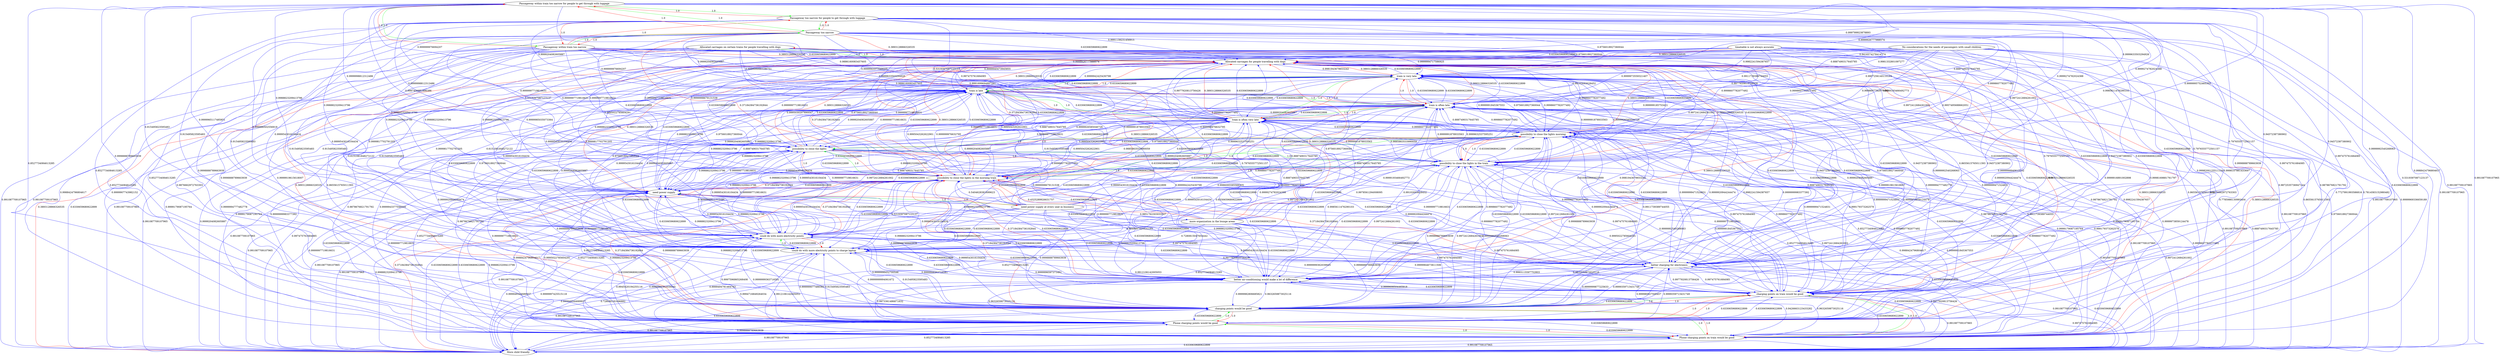 digraph rawGraph {
"Allocated carriages on certain trains for people travelling with dogs";"Allocated carriages for people travelling with dogs";"More child friendly";"No considerations for the needs of passengers with small children";"Passageway within train too narrow for people to get through with luggage";"Passageway too narrow for people to get through with luggage";"Passageway too narrow";"Passageway within train too narrow";"Phone charging points on train would be good";"Phone charging points would be good";"charging points would be good";"charging points on train would be good";"better air-conditioning would make a lot of difference";"better charging for electronics";"could do with more electricity points to charge laptop";"could do with more electricity points";"more organization in the lounge areas";"need power supply at every seat in business";"need power supply";"possibility to close the lights in the morning train";"possibility to close the lights in the train";"possibility to close the lights";"possibility to close the lights morning";"timetable is not always accurate";"train is often very late";"train is often late";"train is late";"train is very late";"Allocated carriages on certain trains for people travelling with dogs" -> "Allocated carriages for people travelling with dogs" [label=1.0] [color=green]
"Allocated carriages on certain trains for people travelling with dogs" -> "Allocated carriages for people travelling with dogs" [label=1.0] [color=green]
"Allocated carriages for people travelling with dogs" -> "Allocated carriages on certain trains for people travelling with dogs" [label=1.0] [color=red]
"Allocated carriages on certain trains for people travelling with dogs" -> "More child friendly" [label=0.991087709107965] [color=blue]
"Allocated carriages for people travelling with dogs" -> "More child friendly" [label=0.991087709107965] [color=blue]
"More child friendly" -> "Allocated carriages for people travelling with dogs" [label=0.3893128866326535] [color=red]
"No considerations for the needs of passengers with small children" -> "Allocated carriages for people travelling with dogs" [label=0.9416574278414774] [color=blue]
"No considerations for the needs of passengers with small children" -> "More child friendly" [label=0.9999969336659189] [color=blue]
"Passageway within train too narrow for people to get through with luggage" -> "Passageway too narrow for people to get through with luggage" [label=1.0] [color=green]
"Passageway too narrow for people to get through with luggage" -> "Passageway too narrow" [label=1.0] [color=green]
"Passageway within train too narrow for people to get through with luggage" -> "Passageway within train too narrow" [label=1.0] [color=green]
"Passageway within train too narrow" -> "Passageway too narrow" [label=1.0] [color=green]
"Passageway within train too narrow for people to get through with luggage" -> "Passageway too narrow" [label=1.0] [color=green]
"Passageway too narrow for people to get through with luggage" -> "Passageway within train too narrow for people to get through with luggage" [label=1.0] [color=red]
"Passageway too narrow for people to get through with luggage" -> "Passageway within train too narrow" [label=1.0] [color=red]
"Passageway too narrow" -> "Passageway within train too narrow for people to get through with luggage" [label=1.0] [color=red]
"Passageway too narrow" -> "Passageway too narrow for people to get through with luggage" [label=1.0] [color=red]
"Passageway too narrow" -> "Passageway within train too narrow" [label=1.0] [color=red]
"Passageway within train too narrow" -> "Passageway within train too narrow for people to get through with luggage" [label=1.0] [color=red]
"Passageway within train too narrow" -> "Passageway too narrow for people to get through with luggage" [label=1.0] [color=red]
"Passageway within train too narrow for people to get through with luggage" -> "Allocated carriages for people travelling with dogs" [label=0.999799923878893] [color=blue]
"Passageway within train too narrow for people to get through with luggage" -> "More child friendly" [label=0.991087709107965] [color=blue]
"Passageway too narrow for people to get through with luggage" -> "Allocated carriages for people travelling with dogs" [label=0.9991139231456915] [color=blue]
"Passageway too narrow for people to get through with luggage" -> "More child friendly" [label=0.991087709107965] [color=blue]
"Passageway too narrow" -> "Allocated carriages for people travelling with dogs" [label=0.3893128866326535] [color=red]
"Passageway too narrow" -> "More child friendly" [label=0.991087709107965] [color=blue]
"Passageway within train too narrow" -> "Allocated carriages for people travelling with dogs" [label=0.3893128866326535] [color=red]
"Passageway within train too narrow" -> "More child friendly" [label=0.991087709107965] [color=blue]
"Phone charging points on train would be good" -> "Phone charging points would be good" [label=1.0] [color=green]
"Phone charging points would be good" -> "charging points would be good" [label=1.0] [color=green]
"Phone charging points on train would be good" -> "charging points on train would be good" [label=1.0] [color=green]
"charging points on train would be good" -> "charging points would be good" [label=1.0] [color=green]
"Phone charging points on train would be good" -> "charging points would be good" [label=1.0] [color=green]
"Phone charging points would be good" -> "Phone charging points on train would be good" [label=1.0] [color=red]
"Phone charging points would be good" -> "charging points on train would be good" [label=1.0] [color=red]
"charging points would be good" -> "Phone charging points on train would be good" [label=1.0] [color=red]
"charging points would be good" -> "Phone charging points would be good" [label=1.0] [color=red]
"charging points would be good" -> "charging points on train would be good" [label=1.0] [color=red]
"charging points on train would be good" -> "Phone charging points on train would be good" [label=1.0] [color=red]
"charging points on train would be good" -> "Phone charging points would be good" [label=1.0] [color=red]
"Allocated carriages on certain trains for people travelling with dogs" -> "Phone charging points on train would be good" [label=0.9999907743982152] [color=blue]
"Allocated carriages on certain trains for people travelling with dogs" -> "Phone charging points would be good" [label=0.9876662972763303] [color=blue]
"Allocated carriages on certain trains for people travelling with dogs" -> "charging points would be good" [label=0.9999919615618007] [color=blue]
"Allocated carriages on certain trains for people travelling with dogs" -> "charging points on train would be good" [label=0.9999999940613102] [color=blue]
"Allocated carriages for people travelling with dogs" -> "Phone charging points on train would be good" [label=0.7785986130993404] [color=blue]
"Allocated carriages for people travelling with dogs" -> "Phone charging points would be good" [label=0.9876662972763303] [color=blue]
"Allocated carriages for people travelling with dogs" -> "charging points would be good" [label=0.9999919615618007] [color=blue]
"Allocated carriages for people travelling with dogs" -> "charging points on train would be good" [label=0.9998169881761797] [color=blue]
"More child friendly" -> "Phone charging points would be good" [label=0.8527734084613285] [color=blue]
"More child friendly" -> "charging points would be good" [label=0.9998888789663939] [color=blue]
"More child friendly" -> "charging points on train would be good" [label=0.997475761684085] [color=blue]
"No considerations for the needs of passengers with small children" -> "Phone charging points on train would be good" [label=0.7727991993586816] [color=blue]
"No considerations for the needs of passengers with small children" -> "Phone charging points would be good" [label=0.9872535736947144] [color=blue]
"No considerations for the needs of passengers with small children" -> "charging points would be good" [label=0.9999916891002898] [color=blue]
"No considerations for the needs of passengers with small children" -> "charging points on train would be good" [label=0.9998107861433697] [color=blue]
"Passageway within train too narrow for people to get through with luggage" -> "Phone charging points on train would be good" [label=0.9988424796804617] [color=blue]
"Passageway within train too narrow for people to get through with luggage" -> "Phone charging points would be good" [label=0.8527734084613285] [color=blue]
"Passageway within train too narrow for people to get through with luggage" -> "charging points would be good" [label=0.9998888789663939] [color=blue]
"Passageway within train too narrow for people to get through with luggage" -> "charging points on train would be good" [label=0.9999992540268063] [color=blue]
"Passageway too narrow for people to get through with luggage" -> "Phone charging points would be good" [label=0.8527734084613285] [color=blue]
"Passageway too narrow for people to get through with luggage" -> "charging points would be good" [label=0.9998888789663939] [color=blue]
"Passageway too narrow for people to get through with luggage" -> "charging points on train would be good" [label=0.997475761684085] [color=blue]
"Passageway too narrow" -> "Phone charging points would be good" [label=0.8527734084613285] [color=blue]
"Passageway too narrow" -> "charging points would be good" [label=0.9998888789663939] [color=blue]
"Passageway too narrow" -> "charging points on train would be good" [label=0.997475761684085] [color=blue]
"Passageway within train too narrow" -> "Phone charging points on train would be good" [label=0.9988424796804617] [color=blue]
"Passageway within train too narrow" -> "Phone charging points would be good" [label=0.8527734084613285] [color=blue]
"Passageway within train too narrow" -> "charging points would be good" [label=0.9998888789663939] [color=blue]
"Passageway within train too narrow" -> "charging points on train would be good" [label=0.9999992540268063] [color=blue]
"Phone charging points on train would be good" -> "Allocated carriages for people travelling with dogs" [label=0.3893128866326535] [color=red]
"Phone charging points on train would be good" -> "More child friendly" [label=0.991087709107965] [color=blue]
"Phone charging points would be good" -> "Allocated carriages for people travelling with dogs" [label=0.3893128866326535] [color=red]
"Phone charging points would be good" -> "More child friendly" [label=0.991087709107965] [color=blue]
"charging points would be good" -> "Allocated carriages for people travelling with dogs" [label=0.3893128866326535] [color=red]
"charging points would be good" -> "More child friendly" [label=0.991087709107965] [color=blue]
"charging points on train would be good" -> "Allocated carriages for people travelling with dogs" [label=0.3893128866326535] [color=red]
"charging points on train would be good" -> "More child friendly" [label=0.991087709107965] [color=blue]
"better air-conditioning would make a lot of difference" -> "Allocated carriages for people travelling with dogs" [label=0.3893128866326535] [color=red]
"better air-conditioning would make a lot of difference" -> "More child friendly" [label=0.991087709107965] [color=blue]
"better air-conditioning would make a lot of difference" -> "Phone charging points on train would be good" [label=0.9426663123433282] [color=blue]
"better air-conditioning would make a lot of difference" -> "Phone charging points would be good" [label=0.9973361486871632] [color=blue]
"better air-conditioning would make a lot of difference" -> "charging points would be good" [label=0.9999982806685821] [color=blue]
"better air-conditioning would make a lot of difference" -> "charging points on train would be good" [label=0.9999608504465918] [color=blue]
"Allocated carriages on certain trains for people travelling with dogs" -> "better charging for electronics" [label=0.7976555772501157] [color=blue]
"Allocated carriages for people travelling with dogs" -> "better charging for electronics" [label=0.94572387380902] [color=blue]
"More child friendly" -> "better charging for electronics" [label=0.6330659680622899] [color=blue]
"No considerations for the needs of passengers with small children" -> "better charging for electronics" [label=0.94572387380902] [color=blue]
"Passageway within train too narrow for people to get through with luggage" -> "better charging for electronics" [label=0.94572387380902] [color=blue]
"Passageway too narrow for people to get through with luggage" -> "better charging for electronics" [label=0.7976555772501157] [color=blue]
"Passageway too narrow" -> "better charging for electronics" [label=0.6330659680622899] [color=blue]
"Passageway within train too narrow" -> "better charging for electronics" [label=0.6330659680622899] [color=blue]
"Phone charging points on train would be good" -> "better charging for electronics" [label=0.9977920813756426] [color=blue]
"Phone charging points would be good" -> "better charging for electronics" [label=0.9999359713431749] [color=blue]
"charging points would be good" -> "better charging for electronics" [label=0.9999359713431749] [color=blue]
"charging points on train would be good" -> "better charging for electronics" [label=0.9977920813756426] [color=blue]
"better air-conditioning would make a lot of difference" -> "better charging for electronics" [label=0.9993115597752803] [color=blue]
"better charging for electronics" -> "Allocated carriages for people travelling with dogs" [label=0.8655615765011393] [color=blue]
"better charging for electronics" -> "More child friendly" [label=0.991087709107965] [color=blue]
"better charging for electronics" -> "Phone charging points would be good" [label=0.999980927505457] [color=blue]
"better charging for electronics" -> "charging points would be good" [label=0.9999999877225633] [color=blue]
"better charging for electronics" -> "charging points on train would be good" [label=0.997475761684085] [color=blue]
"better charging for electronics" -> "better air-conditioning would make a lot of difference" [label=0.9632659873025116] [color=blue]
"could do with more electricity points to charge laptop" -> "could do with more electricity points" [label=1.0] [color=green]
"could do with more electricity points" -> "could do with more electricity points to charge laptop" [label=1.0] [color=red]
"Allocated carriages on certain trains for people travelling with dogs" -> "could do with more electricity points" [label=0.9999817702791205] [color=blue]
"Allocated carriages for people travelling with dogs" -> "could do with more electricity points" [label=0.9999817702791205] [color=blue]
"More child friendly" -> "could do with more electricity points to charge laptop" [label=0.728080191696882] [color=blue]
"More child friendly" -> "could do with more electricity points" [label=0.9999997425515118] [color=blue]
"No considerations for the needs of passengers with small children" -> "could do with more electricity points" [label=0.9999817702791205] [color=blue]
"Passageway within train too narrow for people to get through with luggage" -> "could do with more electricity points" [label=0.9999965117485851] [color=blue]
"Passageway too narrow for people to get through with luggage" -> "could do with more electricity points" [label=0.999996502556919] [color=blue]
"Passageway too narrow" -> "could do with more electricity points" [label=0.9999543016104434] [color=blue]
"Passageway within train too narrow" -> "could do with more electricity points" [label=0.9999543016104434] [color=blue]
"Phone charging points on train would be good" -> "could do with more electricity points to charge laptop" [label=0.9912106142005053] [color=blue]
"Phone charging points on train would be good" -> "could do with more electricity points" [label=0.9999999362039945] [color=blue]
"Phone charging points would be good" -> "could do with more electricity points to charge laptop" [label=0.915495823595483] [color=blue]
"Phone charging points would be good" -> "could do with more electricity points" [label=0.9999999363716581] [color=blue]
"charging points would be good" -> "could do with more electricity points to charge laptop" [label=0.915495823595483] [color=blue]
"charging points would be good" -> "could do with more electricity points" [label=0.9999999363716581] [color=blue]
"charging points on train would be good" -> "could do with more electricity points to charge laptop" [label=0.9912106142005053] [color=blue]
"charging points on train would be good" -> "could do with more electricity points" [label=0.9999999362039945] [color=blue]
"better air-conditioning would make a lot of difference" -> "could do with more electricity points" [label=0.9999543016104434] [color=blue]
"better charging for electronics" -> "could do with more electricity points" [label=0.9999543016104434] [color=blue]
"could do with more electricity points to charge laptop" -> "Allocated carriages for people travelling with dogs" [label=0.6151081848272122] [color=blue]
"could do with more electricity points to charge laptop" -> "More child friendly" [label=0.999949344689937] [color=blue]
"could do with more electricity points to charge laptop" -> "Phone charging points on train would be good" [label=0.9994716849264034] [color=blue]
"could do with more electricity points to charge laptop" -> "Phone charging points would be good" [label=0.999999077488383] [color=blue]
"could do with more electricity points to charge laptop" -> "charging points would be good" [label=0.9999999994061672] [color=blue]
"could do with more electricity points to charge laptop" -> "charging points on train would be good" [label=0.9999996597373461] [color=blue]
"could do with more electricity points to charge laptop" -> "better charging for electronics" [label=0.9977920813756426] [color=blue]
"could do with more electricity points" -> "Allocated carriages for people travelling with dogs" [label=0.6151081848272122] [color=blue]
"could do with more electricity points" -> "More child friendly" [label=0.999949344689937] [color=blue]
"could do with more electricity points" -> "Phone charging points on train would be good" [label=0.9945420194255116] [color=blue]
"could do with more electricity points" -> "Phone charging points would be good" [label=0.9997596865268408] [color=blue]
"could do with more electricity points" -> "charging points would be good" [label=0.9999998452700596] [color=blue]
"could do with more electricity points" -> "charging points on train would be good" [label=0.9999964673611506] [color=blue]
"could do with more electricity points" -> "better charging for electronics" [label=0.6330659680622899] [color=blue]
"more organization in the lounge areas" -> "Allocated carriages for people travelling with dogs" [label=0.3893128866326535] [color=red]
"more organization in the lounge areas" -> "More child friendly" [label=0.9999494781464763] [color=blue]
"more organization in the lounge areas" -> "Phone charging points would be good" [label=0.8527734084613285] [color=blue]
"more organization in the lounge areas" -> "charging points would be good" [label=0.9998888789663939] [color=blue]
"more organization in the lounge areas" -> "charging points on train would be good" [label=0.997475761684085] [color=blue]
"more organization in the lounge areas" -> "better charging for electronics" [label=0.6330659680622899] [color=blue]
"more organization in the lounge areas" -> "could do with more electricity points to charge laptop" [label=0.7280815047654442] [color=blue]
"more organization in the lounge areas" -> "could do with more electricity points" [label=0.9999997425532193] [color=blue]
"need power supply at every seat in business" -> "need power supply" [label=1.0] [color=green]
"need power supply" -> "need power supply at every seat in business" [label=1.0] [color=red]
"Allocated carriages on certain trains for people travelling with dogs" -> "need power supply" [label=0.9988823209413796] [color=blue]
"Allocated carriages for people travelling with dogs" -> "need power supply" [label=0.9988823209413796] [color=blue]
"More child friendly" -> "need power supply" [label=0.9988823209413796] [color=blue]
"No considerations for the needs of passengers with small children" -> "need power supply" [label=0.9999985035073364] [color=blue]
"Passageway within train too narrow for people to get through with luggage" -> "need power supply" [label=0.9988823209413796] [color=blue]
"Passageway too narrow for people to get through with luggage" -> "need power supply" [label=0.9988823209413796] [color=blue]
"Passageway too narrow" -> "need power supply" [label=0.9988823209413796] [color=blue]
"Passageway within train too narrow" -> "need power supply" [label=0.9988823209413796] [color=blue]
"Phone charging points on train would be good" -> "need power supply" [label=0.9988823209413796] [color=blue]
"Phone charging points would be good" -> "need power supply" [label=0.9988823209413796] [color=blue]
"charging points would be good" -> "need power supply" [label=0.9988823209413796] [color=blue]
"charging points on train would be good" -> "need power supply" [label=0.9988823209413796] [color=blue]
"better air-conditioning would make a lot of difference" -> "need power supply" [label=0.9988823209413796] [color=blue]
"better charging for electronics" -> "need power supply" [label=0.9988823209413796] [color=blue]
"could do with more electricity points to charge laptop" -> "need power supply" [label=0.9988823209413796] [color=blue]
"could do with more electricity points" -> "need power supply" [label=0.9988823209413796] [color=blue]
"more organization in the lounge areas" -> "need power supply" [label=0.9988823209413796] [color=blue]
"need power supply at every seat in business" -> "Allocated carriages for people travelling with dogs" [label=0.3893128866326535] [color=red]
"need power supply at every seat in business" -> "More child friendly" [label=0.991087709107965] [color=blue]
"need power supply at every seat in business" -> "Phone charging points would be good" [label=0.8527734084613285] [color=blue]
"need power supply at every seat in business" -> "charging points would be good" [label=0.9998888789663939] [color=blue]
"need power supply at every seat in business" -> "charging points on train would be good" [label=0.997475761684085] [color=blue]
"need power supply at every seat in business" -> "better charging for electronics" [label=0.6330659680622899] [color=blue]
"need power supply at every seat in business" -> "could do with more electricity points" [label=0.9999543016104434] [color=blue]
"need power supply at every seat in business" -> "more organization in the lounge areas" [label=0.9851762303033507] [color=blue]
"need power supply" -> "Allocated carriages for people travelling with dogs" [label=0.3893128866326535] [color=red]
"need power supply" -> "More child friendly" [label=0.991087709107965] [color=blue]
"need power supply" -> "Phone charging points would be good" [label=0.8527734084613285] [color=blue]
"need power supply" -> "charging points would be good" [label=0.9998888789663939] [color=blue]
"need power supply" -> "charging points on train would be good" [label=0.997475761684085] [color=blue]
"need power supply" -> "better charging for electronics" [label=0.6330659680622899] [color=blue]
"need power supply" -> "could do with more electricity points" [label=0.9999543016104434] [color=blue]
"possibility to close the lights in the morning train" -> "possibility to close the lights in the train" [label=1.0] [color=green]
"possibility to close the lights in the train" -> "possibility to close the lights" [label=1.0] [color=green]
"possibility to close the lights in the morning train" -> "possibility to close the lights morning" [label=1.0] [color=green]
"possibility to close the lights morning" -> "possibility to close the lights" [label=1.0] [color=green]
"possibility to close the lights in the morning train" -> "possibility to close the lights" [label=1.0] [color=green]
"possibility to close the lights in the train" -> "possibility to close the lights in the morning train" [label=1.0] [color=red]
"possibility to close the lights in the train" -> "possibility to close the lights morning" [label=1.0] [color=red]
"possibility to close the lights" -> "possibility to close the lights in the morning train" [label=1.0] [color=red]
"possibility to close the lights" -> "possibility to close the lights in the train" [label=1.0] [color=red]
"possibility to close the lights" -> "possibility to close the lights morning" [label=1.0] [color=red]
"possibility to close the lights morning" -> "possibility to close the lights in the morning train" [label=1.0] [color=red]
"possibility to close the lights morning" -> "possibility to close the lights in the train" [label=1.0] [color=red]
"Allocated carriages on certain trains for people travelling with dogs" -> "possibility to close the lights in the morning train" [label=0.9995030207890047] [color=blue]
"Allocated carriages on certain trains for people travelling with dogs" -> "possibility to close the lights in the train" [label=0.999999185753421] [color=blue]
"Allocated carriages on certain trains for people travelling with dogs" -> "possibility to close the lights" [label=0.9999997719816631] [color=blue]
"Allocated carriages on certain trains for people travelling with dogs" -> "possibility to close the lights morning" [label=0.9998607782077492] [color=blue]
"Allocated carriages for people travelling with dogs" -> "possibility to close the lights in the morning train" [label=0.37184384736192844] [color=red]
"Allocated carriages for people travelling with dogs" -> "possibility to close the lights in the train" [label=0.9972412684261002] [color=blue]
"Allocated carriages for people travelling with dogs" -> "possibility to close the lights" [label=0.9999997719816631] [color=blue]
"Allocated carriages for people travelling with dogs" -> "possibility to close the lights morning" [label=0.9998607782077492] [color=blue]
"More child friendly" -> "possibility to close the lights in the morning train" [label=0.37184384736192844] [color=red]
"More child friendly" -> "possibility to close the lights in the train" [label=0.9972412684261002] [color=blue]
"More child friendly" -> "possibility to close the lights" [label=0.9999997719816631] [color=blue]
"More child friendly" -> "possibility to close the lights morning" [label=0.9998607782077492] [color=blue]
"No considerations for the needs of passengers with small children" -> "possibility to close the lights in the train" [label=0.9957495688662051] [color=blue]
"No considerations for the needs of passengers with small children" -> "possibility to close the lights" [label=0.9999998679131538] [color=blue]
"No considerations for the needs of passengers with small children" -> "possibility to close the lights morning" [label=0.9999193466492773] [color=blue]
"Passageway within train too narrow for people to get through with luggage" -> "possibility to close the lights in the morning train" [label=0.9997406881896386] [color=blue]
"Passageway within train too narrow for people to get through with luggage" -> "possibility to close the lights in the train" [label=0.9999995752465355] [color=blue]
"Passageway within train too narrow for people to get through with luggage" -> "possibility to close the lights" [label=0.9999998812312486] [color=blue]
"Passageway within train too narrow for people to get through with luggage" -> "possibility to close the lights morning" [label=0.9999274782024388] [color=blue]
"Passageway too narrow for people to get through with luggage" -> "possibility to close the lights in the morning train" [label=0.5319397087123137] [color=blue]
"Passageway too narrow for people to get through with luggage" -> "possibility to close the lights in the train" [label=0.9985611476290103] [color=blue]
"Passageway too narrow for people to get through with luggage" -> "possibility to close the lights" [label=0.9999998812312486] [color=blue]
"Passageway too narrow for people to get through with luggage" -> "possibility to close the lights morning" [label=0.9999274782024388] [color=blue]
"Passageway too narrow" -> "possibility to close the lights in the morning train" [label=0.37184384736192844] [color=red]
"Passageway too narrow" -> "possibility to close the lights in the train" [label=0.9972412684261002] [color=blue]
"Passageway too narrow" -> "possibility to close the lights" [label=0.9999997719816631] [color=blue]
"Passageway too narrow" -> "possibility to close the lights morning" [label=0.9998607782077492] [color=blue]
"Passageway within train too narrow" -> "possibility to close the lights in the morning train" [label=0.9995022785604291] [color=blue]
"Passageway within train too narrow" -> "possibility to close the lights in the train" [label=0.9999991845367553] [color=blue]
"Passageway within train too narrow" -> "possibility to close the lights" [label=0.9999997719816631] [color=blue]
"Passageway within train too narrow" -> "possibility to close the lights morning" [label=0.9998607782077492] [color=blue]
"Phone charging points on train would be good" -> "possibility to close the lights in the morning train" [label=0.9995022785604291] [color=blue]
"Phone charging points on train would be good" -> "possibility to close the lights in the train" [label=0.9999991845367553] [color=blue]
"Phone charging points on train would be good" -> "possibility to close the lights" [label=0.9999997719816631] [color=blue]
"Phone charging points on train would be good" -> "possibility to close the lights morning" [label=0.9998607782077492] [color=blue]
"Phone charging points would be good" -> "possibility to close the lights in the morning train" [label=0.37184384736192844] [color=red]
"Phone charging points would be good" -> "possibility to close the lights in the train" [label=0.9972412684261002] [color=blue]
"Phone charging points would be good" -> "possibility to close the lights" [label=0.9999997719816631] [color=blue]
"Phone charging points would be good" -> "possibility to close the lights morning" [label=0.9998607782077492] [color=blue]
"charging points would be good" -> "possibility to close the lights in the morning train" [label=0.37184384736192844] [color=red]
"charging points would be good" -> "possibility to close the lights in the train" [label=0.9972412684261002] [color=blue]
"charging points would be good" -> "possibility to close the lights" [label=0.9999997719816631] [color=blue]
"charging points would be good" -> "possibility to close the lights morning" [label=0.9998607782077492] [color=blue]
"charging points on train would be good" -> "possibility to close the lights in the morning train" [label=0.9995022785604291] [color=blue]
"charging points on train would be good" -> "possibility to close the lights in the train" [label=0.9999991845367553] [color=blue]
"charging points on train would be good" -> "possibility to close the lights" [label=0.9999997719816631] [color=blue]
"charging points on train would be good" -> "possibility to close the lights morning" [label=0.9998607782077492] [color=blue]
"better air-conditioning would make a lot of difference" -> "possibility to close the lights in the morning train" [label=0.37184384736192844] [color=red]
"better air-conditioning would make a lot of difference" -> "possibility to close the lights in the train" [label=0.9972412684261002] [color=blue]
"better air-conditioning would make a lot of difference" -> "possibility to close the lights" [label=0.9999997719816631] [color=blue]
"better air-conditioning would make a lot of difference" -> "possibility to close the lights morning" [label=0.9998607782077492] [color=blue]
"better charging for electronics" -> "possibility to close the lights in the morning train" [label=0.37184384736192844] [color=red]
"better charging for electronics" -> "possibility to close the lights in the train" [label=0.9972412684261002] [color=blue]
"better charging for electronics" -> "possibility to close the lights" [label=0.9999997719816631] [color=blue]
"better charging for electronics" -> "possibility to close the lights morning" [label=0.9998607782077492] [color=blue]
"could do with more electricity points to charge laptop" -> "possibility to close the lights in the morning train" [label=0.5319397087123137] [color=blue]
"could do with more electricity points to charge laptop" -> "possibility to close the lights in the train" [label=0.9985611476290103] [color=blue]
"could do with more electricity points to charge laptop" -> "possibility to close the lights" [label=0.9999998812312486] [color=blue]
"could do with more electricity points to charge laptop" -> "possibility to close the lights morning" [label=0.9999274782024388] [color=blue]
"could do with more electricity points" -> "possibility to close the lights in the morning train" [label=0.37184384736192844] [color=red]
"could do with more electricity points" -> "possibility to close the lights in the train" [label=0.9972412684261002] [color=blue]
"could do with more electricity points" -> "possibility to close the lights" [label=0.9999997719816631] [color=blue]
"could do with more electricity points" -> "possibility to close the lights morning" [label=0.9998607782077492] [color=blue]
"more organization in the lounge areas" -> "possibility to close the lights in the morning train" [label=0.4325289926631757] [color=red]
"more organization in the lounge areas" -> "possibility to close the lights in the train" [label=0.9978561294008095] [color=blue]
"more organization in the lounge areas" -> "possibility to close the lights" [label=0.9999998679131538] [color=blue]
"more organization in the lounge areas" -> "possibility to close the lights morning" [label=0.9999193466492773] [color=blue]
"need power supply at every seat in business" -> "possibility to close the lights in the morning train" [label=0.5404628381699623] [color=blue]
"need power supply at every seat in business" -> "possibility to close the lights in the train" [label=0.9986095585566305] [color=blue]
"need power supply at every seat in business" -> "possibility to close the lights" [label=0.9999997719816631] [color=blue]
"need power supply at every seat in business" -> "possibility to close the lights morning" [label=0.9998607782077492] [color=blue]
"need power supply" -> "possibility to close the lights in the morning train" [label=0.37184384736192844] [color=red]
"need power supply" -> "possibility to close the lights in the train" [label=0.9972412684261002] [color=blue]
"need power supply" -> "possibility to close the lights" [label=0.9999997719816631] [color=blue]
"need power supply" -> "possibility to close the lights morning" [label=0.9998607782077492] [color=blue]
"possibility to close the lights in the morning train" -> "Allocated carriages for people travelling with dogs" [label=0.3893128866326535] [color=red]
"possibility to close the lights in the morning train" -> "More child friendly" [label=0.991087709107965] [color=blue]
"possibility to close the lights in the morning train" -> "Phone charging points on train would be good" [label=0.9988424796804617] [color=blue]
"possibility to close the lights in the morning train" -> "Phone charging points would be good" [label=0.8527734084613285] [color=blue]
"possibility to close the lights in the morning train" -> "charging points would be good" [label=0.9998888789663939] [color=blue]
"possibility to close the lights in the morning train" -> "charging points on train would be good" [label=0.9999992540268063] [color=blue]
"possibility to close the lights in the morning train" -> "better charging for electronics" [label=0.6330659680622899] [color=blue]
"possibility to close the lights in the morning train" -> "could do with more electricity points" [label=0.9999543016104434] [color=blue]
"possibility to close the lights in the morning train" -> "need power supply" [label=0.9988823209413796] [color=blue]
"possibility to close the lights in the train" -> "Allocated carriages for people travelling with dogs" [label=0.3893128866326535] [color=red]
"possibility to close the lights in the train" -> "More child friendly" [label=0.991087709107965] [color=blue]
"possibility to close the lights in the train" -> "Phone charging points on train would be good" [label=0.9988424796804617] [color=blue]
"possibility to close the lights in the train" -> "Phone charging points would be good" [label=0.8527734084613285] [color=blue]
"possibility to close the lights in the train" -> "charging points would be good" [label=0.9998888789663939] [color=blue]
"possibility to close the lights in the train" -> "charging points on train would be good" [label=0.9999992540268063] [color=blue]
"possibility to close the lights in the train" -> "better charging for electronics" [label=0.6330659680622899] [color=blue]
"possibility to close the lights in the train" -> "could do with more electricity points" [label=0.9999543016104434] [color=blue]
"possibility to close the lights in the train" -> "need power supply" [label=0.9988823209413796] [color=blue]
"possibility to close the lights" -> "Allocated carriages for people travelling with dogs" [label=0.3893128866326535] [color=red]
"possibility to close the lights" -> "More child friendly" [label=0.991087709107965] [color=blue]
"possibility to close the lights" -> "Phone charging points would be good" [label=0.8527734084613285] [color=blue]
"possibility to close the lights" -> "charging points would be good" [label=0.9998888789663939] [color=blue]
"possibility to close the lights" -> "charging points on train would be good" [label=0.997475761684085] [color=blue]
"possibility to close the lights" -> "better charging for electronics" [label=0.6330659680622899] [color=blue]
"possibility to close the lights" -> "could do with more electricity points" [label=0.9999543016104434] [color=blue]
"possibility to close the lights" -> "need power supply" [label=0.9988823209413796] [color=blue]
"possibility to close the lights morning" -> "Allocated carriages for people travelling with dogs" [label=0.3893128866326535] [color=red]
"possibility to close the lights morning" -> "More child friendly" [label=0.991087709107965] [color=blue]
"possibility to close the lights morning" -> "Phone charging points would be good" [label=0.8527734084613285] [color=blue]
"possibility to close the lights morning" -> "charging points would be good" [label=0.9998888789663939] [color=blue]
"possibility to close the lights morning" -> "charging points on train would be good" [label=0.997475761684085] [color=blue]
"possibility to close the lights morning" -> "better charging for electronics" [label=0.6330659680622899] [color=blue]
"possibility to close the lights morning" -> "could do with more electricity points" [label=0.9999543016104434] [color=blue]
"possibility to close the lights morning" -> "need power supply" [label=0.9988823209413796] [color=blue]
"timetable is not always accurate" -> "Allocated carriages for people travelling with dogs" [label=0.3893128866326535] [color=red]
"timetable is not always accurate" -> "More child friendly" [label=0.991087709107965] [color=blue]
"timetable is not always accurate" -> "Phone charging points on train would be good" [label=0.7814583152980482] [color=blue]
"timetable is not always accurate" -> "Phone charging points would be good" [label=0.9878676821791792] [color=blue]
"timetable is not always accurate" -> "charging points would be good" [label=0.9999920944244474] [color=blue]
"timetable is not always accurate" -> "charging points on train would be good" [label=0.9998200125511134] [color=blue]
"timetable is not always accurate" -> "better charging for electronics" [label=0.6330659680622899] [color=blue]
"timetable is not always accurate" -> "could do with more electricity points" [label=0.9999543016104434] [color=blue]
"timetable is not always accurate" -> "need power supply" [label=0.9988823209413796] [color=blue]
"timetable is not always accurate" -> "possibility to close the lights in the morning train" [label=0.37184384736192844] [color=red]
"timetable is not always accurate" -> "possibility to close the lights in the train" [label=0.9972412684261002] [color=blue]
"timetable is not always accurate" -> "possibility to close the lights" [label=0.9999997719816631] [color=blue]
"timetable is not always accurate" -> "possibility to close the lights morning" [label=0.9998607782077492] [color=blue]
"train is often very late" -> "train is often late" [label=1.0] [color=green]
"train is often late" -> "train is late" [label=1.0] [color=green]
"train is often very late" -> "train is very late" [label=1.0] [color=green]
"train is very late" -> "train is late" [label=1.0] [color=green]
"train is often very late" -> "train is late" [label=1.0] [color=green]
"train is often late" -> "train is often very late" [label=1.0] [color=red]
"train is often late" -> "train is very late" [label=1.0] [color=red]
"train is late" -> "train is often very late" [label=1.0] [color=red]
"train is late" -> "train is often late" [label=1.0] [color=red]
"train is late" -> "train is very late" [label=1.0] [color=red]
"train is very late" -> "train is often very late" [label=1.0] [color=red]
"train is very late" -> "train is often late" [label=1.0] [color=red]
"Allocated carriages on certain trains for people travelling with dogs" -> "train is often very late" [label=0.9991699694897281] [color=blue]
"Allocated carriages on certain trains for people travelling with dogs" -> "train is often late" [label=0.9999973559321407] [color=blue]
"Allocated carriages on certain trains for people travelling with dogs" -> "train is late" [label=0.9999999983186751] [color=blue]
"Allocated carriages on certain trains for people travelling with dogs" -> "train is very late" [label=0.9999994717586925] [color=blue]
"Allocated carriages for people travelling with dogs" -> "train is often late" [label=0.99102693628452] [color=blue]
"Allocated carriages for people travelling with dogs" -> "train is late" [label=0.9999942425430798] [color=blue]
"Allocated carriages for people travelling with dogs" -> "train is very late" [label=0.9981943679653242] [color=blue]
"More child friendly" -> "train is often late" [label=0.8887490317645785] [color=blue]
"More child friendly" -> "train is late" [label=0.9999204082605887] [color=blue]
"More child friendly" -> "train is very late" [label=0.9756018927360044] [color=blue]
"No considerations for the needs of passengers with small children" -> "train is often late" [label=0.9907256140110194] [color=blue]
"No considerations for the needs of passengers with small children" -> "train is late" [label=0.9999940473945855] [color=blue]
"No considerations for the needs of passengers with small children" -> "train is very late" [label=0.9981332801097277] [color=blue]
"Passageway within train too narrow for people to get through with luggage" -> "train is often very late" [label=0.9886160083457605] [color=blue]
"Passageway within train too narrow for people to get through with luggage" -> "train is often late" [label=0.9999633503294926] [color=blue]
"Passageway within train too narrow for people to get through with luggage" -> "train is late" [label=0.999999976694207] [color=blue]
"Passageway within train too narrow for people to get through with luggage" -> "train is very late" [label=0.9999926777988574] [color=blue]
"Passageway too narrow for people to get through with luggage" -> "train is often late" [label=0.8887490317645785] [color=blue]
"Passageway too narrow for people to get through with luggage" -> "train is late" [label=0.9999204082605887] [color=blue]
"Passageway too narrow for people to get through with luggage" -> "train is very late" [label=0.9756018927360044] [color=blue]
"Passageway too narrow" -> "train is often late" [label=0.8887490317645785] [color=blue]
"Passageway too narrow" -> "train is late" [label=0.9999204082605887] [color=blue]
"Passageway too narrow" -> "train is very late" [label=0.9756018927360044] [color=blue]
"Passageway within train too narrow" -> "train is often very late" [label=0.9886160083457605] [color=blue]
"Passageway within train too narrow" -> "train is often late" [label=0.9999633503294926] [color=blue]
"Passageway within train too narrow" -> "train is late" [label=0.999999976694207] [color=blue]
"Passageway within train too narrow" -> "train is very late" [label=0.9999926777988574] [color=blue]
"Phone charging points on train would be good" -> "train is often very late" [label=0.999179373262579] [color=blue]
"Phone charging points on train would be good" -> "train is often late" [label=0.9999973859124478] [color=blue]
"Phone charging points on train would be good" -> "train is late" [label=0.9999999983377392] [color=blue]
"Phone charging points on train would be good" -> "train is very late" [label=0.9999994777482778] [color=blue]
"Phone charging points would be good" -> "train is often late" [label=0.9911739389744055] [color=blue]
"Phone charging points would be good" -> "train is late" [label=0.9999943377049335] [color=blue]
"Phone charging points would be good" -> "train is very late" [label=0.9982241594387657] [color=blue]
"charging points would be good" -> "train is often late" [label=0.9911739389744055] [color=blue]
"charging points would be good" -> "train is late" [label=0.9999943377049335] [color=blue]
"charging points would be good" -> "train is very late" [label=0.9982241594387657] [color=blue]
"charging points on train would be good" -> "train is often very late" [label=0.999179373262579] [color=blue]
"charging points on train would be good" -> "train is often late" [label=0.9999973859124478] [color=blue]
"charging points on train would be good" -> "train is late" [label=0.9999999983377392] [color=blue]
"charging points on train would be good" -> "train is very late" [label=0.9999994777482778] [color=blue]
"better air-conditioning would make a lot of difference" -> "train is often late" [label=0.99102693628452] [color=blue]
"better air-conditioning would make a lot of difference" -> "train is late" [label=0.9999942425430798] [color=blue]
"better air-conditioning would make a lot of difference" -> "train is very late" [label=0.9981943679653242] [color=blue]
"better charging for electronics" -> "train is often late" [label=0.8887490317645785] [color=blue]
"better charging for electronics" -> "train is late" [label=0.9999204082605887] [color=blue]
"better charging for electronics" -> "train is very late" [label=0.9756018927360044] [color=blue]
"could do with more electricity points to charge laptop" -> "train is often late" [label=0.8887490317645785] [color=blue]
"could do with more electricity points to charge laptop" -> "train is late" [label=0.9999204082605887] [color=blue]
"could do with more electricity points to charge laptop" -> "train is very late" [label=0.9756018927360044] [color=blue]
"could do with more electricity points" -> "train is often late" [label=0.8887490317645785] [color=blue]
"could do with more electricity points" -> "train is late" [label=0.9999204082605887] [color=blue]
"could do with more electricity points" -> "train is very late" [label=0.9756018927360044] [color=blue]
"more organization in the lounge areas" -> "train is often late" [label=0.8887490317645785] [color=blue]
"more organization in the lounge areas" -> "train is late" [label=0.9999204082605887] [color=blue]
"more organization in the lounge areas" -> "train is very late" [label=0.9756018927360044] [color=blue]
"need power supply at every seat in business" -> "train is often late" [label=0.8887490317645785] [color=blue]
"need power supply at every seat in business" -> "train is late" [label=0.9999204082605887] [color=blue]
"need power supply at every seat in business" -> "train is very late" [label=0.9756018927360044] [color=blue]
"need power supply" -> "train is often late" [label=0.8887490317645785] [color=blue]
"need power supply" -> "train is late" [label=0.9999204082605887] [color=blue]
"need power supply" -> "train is very late" [label=0.9756018927360044] [color=blue]
"possibility to close the lights in the morning train" -> "train is often very late" [label=0.9885863533990059] [color=blue]
"possibility to close the lights in the morning train" -> "train is often late" [label=0.9999632537595251] [color=blue]
"possibility to close the lights in the morning train" -> "train is late" [label=0.999999976632795] [color=blue]
"possibility to close the lights in the morning train" -> "train is very late" [label=0.9999926585046726] [color=blue]
"possibility to close the lights in the train" -> "train is often very late" [label=0.9885863533990059] [color=blue]
"possibility to close the lights in the train" -> "train is often late" [label=0.9999632537595251] [color=blue]
"possibility to close the lights in the train" -> "train is late" [label=0.999999976632795] [color=blue]
"possibility to close the lights in the train" -> "train is very late" [label=0.9999926585046726] [color=blue]
"possibility to close the lights" -> "train is often late" [label=0.8887490317645785] [color=blue]
"possibility to close the lights" -> "train is late" [label=0.9999204082605887] [color=blue]
"possibility to close the lights" -> "train is very late" [label=0.9756018927360044] [color=blue]
"possibility to close the lights morning" -> "train is often late" [label=0.8887490317645785] [color=blue]
"possibility to close the lights morning" -> "train is late" [label=0.9999204082605887] [color=blue]
"possibility to close the lights morning" -> "train is very late" [label=0.9756018927360044] [color=blue]
"timetable is not always accurate" -> "train is often late" [label=0.9911739389744055] [color=blue]
"timetable is not always accurate" -> "train is late" [label=0.9999943377049335] [color=blue]
"timetable is not always accurate" -> "train is very late" [label=0.9982241594387657] [color=blue]
"train is often very late" -> "Allocated carriages for people travelling with dogs" [label=0.3893128866326535] [color=red]
"train is often very late" -> "More child friendly" [label=0.991087709107965] [color=blue]
"train is often very late" -> "Phone charging points on train would be good" [label=0.9999179087195764] [color=blue]
"train is often very late" -> "Phone charging points would be good" [label=0.9878676821791792] [color=blue]
"train is often very late" -> "charging points would be good" [label=0.9999920944244474] [color=blue]
"train is often very late" -> "charging points on train would be good" [label=0.9999999471524831] [color=blue]
"train is often very late" -> "better charging for electronics" [label=0.6330659680622899] [color=blue]
"train is often very late" -> "could do with more electricity points" [label=0.9999543016104434] [color=blue]
"train is often very late" -> "need power supply" [label=0.9988823209413796] [color=blue]
"train is often very late" -> "possibility to close the lights in the morning train" [label=0.9995043262622901] [color=blue]
"train is often very late" -> "possibility to close the lights in the train" [label=0.9999991878933563] [color=blue]
"train is often very late" -> "possibility to close the lights" [label=0.9999997719816631] [color=blue]
"train is often very late" -> "possibility to close the lights morning" [label=0.9998607782077492] [color=blue]
"train is often late" -> "Allocated carriages for people travelling with dogs" [label=0.3893128866326535] [color=red]
"train is often late" -> "More child friendly" [label=0.991087709107965] [color=blue]
"train is often late" -> "Phone charging points on train would be good" [label=0.9999179087195764] [color=blue]
"train is often late" -> "Phone charging points would be good" [label=0.9878676821791792] [color=blue]
"train is often late" -> "charging points would be good" [label=0.9999920944244474] [color=blue]
"train is often late" -> "charging points on train would be good" [label=0.9999999471524831] [color=blue]
"train is often late" -> "better charging for electronics" [label=0.6330659680622899] [color=blue]
"train is often late" -> "could do with more electricity points" [label=0.9999543016104434] [color=blue]
"train is often late" -> "need power supply" [label=0.9988823209413796] [color=blue]
"train is often late" -> "possibility to close the lights in the morning train" [label=0.9995043262622901] [color=blue]
"train is often late" -> "possibility to close the lights in the train" [label=0.9999991878933563] [color=blue]
"train is often late" -> "possibility to close the lights" [label=0.9999997719816631] [color=blue]
"train is often late" -> "possibility to close the lights morning" [label=0.9998607782077492] [color=blue]
"train is late" -> "Allocated carriages for people travelling with dogs" [label=0.3893128866326535] [color=red]
"train is late" -> "More child friendly" [label=0.991087709107965] [color=blue]
"train is late" -> "Phone charging points on train would be good" [label=0.9999179087195764] [color=blue]
"train is late" -> "Phone charging points would be good" [label=0.9878676821791792] [color=blue]
"train is late" -> "charging points would be good" [label=0.9999920944244474] [color=blue]
"train is late" -> "charging points on train would be good" [label=0.9999999471524831] [color=blue]
"train is late" -> "better charging for electronics" [label=0.6330659680622899] [color=blue]
"train is late" -> "could do with more electricity points" [label=0.9999543016104434] [color=blue]
"train is late" -> "need power supply" [label=0.9988823209413796] [color=blue]
"train is late" -> "possibility to close the lights in the morning train" [label=0.9995043262622901] [color=blue]
"train is late" -> "possibility to close the lights in the train" [label=0.9999991878933563] [color=blue]
"train is late" -> "possibility to close the lights" [label=0.9999997719816631] [color=blue]
"train is late" -> "possibility to close the lights morning" [label=0.9998607782077492] [color=blue]
"train is very late" -> "Allocated carriages for people travelling with dogs" [label=0.3893128866326535] [color=red]
"train is very late" -> "More child friendly" [label=0.991087709107965] [color=blue]
"train is very late" -> "Phone charging points on train would be good" [label=0.9999179087195764] [color=blue]
"train is very late" -> "Phone charging points would be good" [label=0.9878676821791792] [color=blue]
"train is very late" -> "charging points would be good" [label=0.9999920944244474] [color=blue]
"train is very late" -> "charging points on train would be good" [label=0.9999999471524831] [color=blue]
"train is very late" -> "better charging for electronics" [label=0.6330659680622899] [color=blue]
"train is very late" -> "could do with more electricity points" [label=0.9999543016104434] [color=blue]
"train is very late" -> "need power supply" [label=0.9988823209413796] [color=blue]
"train is very late" -> "possibility to close the lights in the morning train" [label=0.9995043262622901] [color=blue]
"train is very late" -> "possibility to close the lights in the train" [label=0.9999991878933563] [color=blue]
"train is very late" -> "possibility to close the lights" [label=0.9999997719816631] [color=blue]
"train is very late" -> "possibility to close the lights morning" [label=0.9998607782077492] [color=blue]
"Allocated carriages on certain trains for people travelling with dogs" -> "better air-conditioning would make a lot of difference" [label=0.7976555772501157] [color=blue]
"Allocated carriages on certain trains for people travelling with dogs" -> "could do with more electricity points to charge laptop" [label=0.915495823595483] [color=blue]
"Allocated carriages for people travelling with dogs" -> "train is often very late" [label=0.9977920813756426] [color=blue]
"Allocated carriages for people travelling with dogs" -> "possibility to close the lights in the morning train" [label=0.6330659680622899] [color=blue]
"Allocated carriages for people travelling with dogs" -> "better air-conditioning would make a lot of difference" [label=0.94572387380902] [color=blue]
"Allocated carriages for people travelling with dogs" -> "could do with more electricity points to charge laptop" [label=0.915495823595483] [color=blue]
"More child friendly" -> "train is often very late" [label=0.997475761684085] [color=blue]
"More child friendly" -> "possibility to close the lights in the morning train" [label=0.6330659680622899] [color=blue]
"More child friendly" -> "Allocated carriages for people travelling with dogs" [label=0.6330659680622899] [color=blue]
"More child friendly" -> "better air-conditioning would make a lot of difference" [label=0.6330659680622899] [color=blue]
"More child friendly" -> "Phone charging points on train would be good" [label=0.6330659680622899] [color=blue]
"No considerations for the needs of passengers with small children" -> "train is often very late" [label=0.9977920813756426] [color=blue]
"No considerations for the needs of passengers with small children" -> "possibility to close the lights in the morning train" [label=0.6330659680622899] [color=blue]
"No considerations for the needs of passengers with small children" -> "better air-conditioning would make a lot of difference" [label=0.94572387380902] [color=blue]
"No considerations for the needs of passengers with small children" -> "could do with more electricity points to charge laptop" [label=0.915495823595483] [color=blue]
"Passageway within train too narrow for people to get through with luggage" -> "better air-conditioning would make a lot of difference" [label=0.94572387380902] [color=blue]
"Passageway within train too narrow for people to get through with luggage" -> "could do with more electricity points to charge laptop" [label=0.915495823595483] [color=blue]
"Passageway too narrow for people to get through with luggage" -> "train is often very late" [label=0.5319397087123137] [color=blue]
"Passageway too narrow for people to get through with luggage" -> "better air-conditioning would make a lot of difference" [label=0.7976555772501157] [color=blue]
"Passageway too narrow for people to get through with luggage" -> "could do with more electricity points to charge laptop" [label=0.915495823595483] [color=blue]
"Passageway too narrow for people to get through with luggage" -> "Phone charging points on train would be good" [label=0.5319397087123137] [color=blue]
"Passageway too narrow" -> "train is often very late" [label=0.997475761684085] [color=blue]
"Passageway too narrow" -> "possibility to close the lights in the morning train" [label=0.6330659680622899] [color=blue]
"Passageway too narrow" -> "Allocated carriages for people travelling with dogs" [label=0.6330659680622899] [color=blue]
"Passageway too narrow" -> "better air-conditioning would make a lot of difference" [label=0.6330659680622899] [color=blue]
"Passageway too narrow" -> "could do with more electricity points to charge laptop" [label=0.915495823595483] [color=blue]
"Passageway too narrow" -> "Phone charging points on train would be good" [label=0.6330659680622899] [color=blue]
"Passageway within train too narrow" -> "Allocated carriages for people travelling with dogs" [label=0.6330659680622899] [color=blue]
"Passageway within train too narrow" -> "better air-conditioning would make a lot of difference" [label=0.6330659680622899] [color=blue]
"Passageway within train too narrow" -> "could do with more electricity points to charge laptop" [label=0.915495823595483] [color=blue]
"Phone charging points on train would be good" -> "Allocated carriages for people travelling with dogs" [label=0.8655615765011393] [color=blue]
"Phone charging points on train would be good" -> "better air-conditioning would make a lot of difference" [label=0.9632659873025116] [color=blue]
"Phone charging points would be good" -> "charging points on train would be good" [label=0.6330659680622899] [color=blue]
"Phone charging points would be good" -> "train is often very late" [label=0.6330659680622899] [color=blue]
"Phone charging points would be good" -> "possibility to close the lights in the morning train" [label=0.6330659680622899] [color=blue]
"Phone charging points would be good" -> "Allocated carriages for people travelling with dogs" [label=0.8655615765011393] [color=blue]
"Phone charging points would be good" -> "better air-conditioning would make a lot of difference" [label=0.9632659873025116] [color=blue]
"Phone charging points would be good" -> "Phone charging points on train would be good" [label=0.6330659680622899] [color=blue]
"charging points would be good" -> "charging points on train would be good" [label=0.6330659680622899] [color=blue]
"charging points would be good" -> "train is often very late" [label=0.6330659680622899] [color=blue]
"charging points would be good" -> "possibility to close the lights in the morning train" [label=0.6330659680622899] [color=blue]
"charging points would be good" -> "Allocated carriages for people travelling with dogs" [label=0.8655615765011393] [color=blue]
"charging points would be good" -> "better air-conditioning would make a lot of difference" [label=0.9632659873025116] [color=blue]
"charging points would be good" -> "Phone charging points would be good" [label=0.6330659680622899] [color=blue]
"charging points would be good" -> "Phone charging points on train would be good" [label=0.6330659680622899] [color=blue]
"charging points on train would be good" -> "Allocated carriages for people travelling with dogs" [label=0.6330659680622899] [color=blue]
"charging points on train would be good" -> "better air-conditioning would make a lot of difference" [label=0.6330659680622899] [color=blue]
"charging points on train would be good" -> "Phone charging points would be good" [label=0.6330659680622899] [color=blue]
"charging points on train would be good" -> "Phone charging points on train would be good" [label=0.6330659680622899] [color=blue]
"better air-conditioning would make a lot of difference" -> "train is often very late" [label=0.6330659680622899] [color=blue]
"better air-conditioning would make a lot of difference" -> "possibility to close the lights in the morning train" [label=0.6330659680622899] [color=blue]
"better air-conditioning would make a lot of difference" -> "Allocated carriages for people travelling with dogs" [label=0.6330659680622899] [color=blue]
"better air-conditioning would make a lot of difference" -> "could do with more electricity points to charge laptop" [label=0.6330659680622899] [color=blue]
"better charging for electronics" -> "train is often very late" [label=0.6330659680622899] [color=blue]
"better charging for electronics" -> "possibility to close the lights in the morning train" [label=0.6330659680622899] [color=blue]
"better charging for electronics" -> "could do with more electricity points to charge laptop" [label=0.6330659680622899] [color=blue]
"better charging for electronics" -> "Phone charging points on train would be good" [label=0.6330659680622899] [color=blue]
"could do with more electricity points to charge laptop" -> "train is often very late" [label=0.6330659680622899] [color=blue]
"could do with more electricity points to charge laptop" -> "better air-conditioning would make a lot of difference" [label=0.6330659680622899] [color=blue]
"could do with more electricity points" -> "train is often very late" [label=0.6330659680622899] [color=blue]
"could do with more electricity points" -> "possibility to close the lights in the morning train" [label=0.6330659680622899] [color=blue]
"could do with more electricity points" -> "better air-conditioning would make a lot of difference" [label=0.6330659680622899] [color=blue]
"could do with more electricity points" -> "could do with more electricity points to charge laptop" [label=0.6330659680622899] [color=blue]
"more organization in the lounge areas" -> "train is often very late" [label=0.6330659680622899] [color=blue]
"more organization in the lounge areas" -> "possibility to close the lights in the morning train" [label=0.6330659680622899] [color=blue]
"more organization in the lounge areas" -> "Allocated carriages for people travelling with dogs" [label=0.6330659680622899] [color=blue]
"more organization in the lounge areas" -> "better air-conditioning would make a lot of difference" [label=0.6330659680622899] [color=blue]
"more organization in the lounge areas" -> "Phone charging points on train would be good" [label=0.6330659680622899] [color=blue]
"need power supply at every seat in business" -> "train is often very late" [label=0.6330659680622899] [color=blue]
"need power supply at every seat in business" -> "Allocated carriages for people travelling with dogs" [label=0.6330659680622899] [color=blue]
"need power supply at every seat in business" -> "better air-conditioning would make a lot of difference" [label=0.6330659680622899] [color=blue]
"need power supply at every seat in business" -> "could do with more electricity points to charge laptop" [label=0.6330659680622899] [color=blue]
"need power supply at every seat in business" -> "Phone charging points on train would be good" [label=0.6330659680622899] [color=blue]
"need power supply" -> "train is often very late" [label=0.6330659680622899] [color=blue]
"need power supply" -> "possibility to close the lights in the morning train" [label=0.6330659680622899] [color=blue]
"need power supply" -> "Allocated carriages for people travelling with dogs" [label=0.6330659680622899] [color=blue]
"need power supply" -> "better air-conditioning would make a lot of difference" [label=0.6330659680622899] [color=blue]
"need power supply" -> "could do with more electricity points to charge laptop" [label=0.6330659680622899] [color=blue]
"need power supply" -> "Phone charging points on train would be good" [label=0.6330659680622899] [color=blue]
"possibility to close the lights in the morning train" -> "Allocated carriages for people travelling with dogs" [label=0.6330659680622899] [color=blue]
"possibility to close the lights in the morning train" -> "better air-conditioning would make a lot of difference" [label=0.6330659680622899] [color=blue]
"possibility to close the lights in the morning train" -> "could do with more electricity points to charge laptop" [label=0.6330659680622899] [color=blue]
"possibility to close the lights in the train" -> "possibility to close the lights in the morning train" [label=0.6330659680622899] [color=blue]
"possibility to close the lights in the train" -> "Allocated carriages for people travelling with dogs" [label=0.6330659680622899] [color=blue]
"possibility to close the lights in the train" -> "better air-conditioning would make a lot of difference" [label=0.6330659680622899] [color=blue]
"possibility to close the lights in the train" -> "could do with more electricity points to charge laptop" [label=0.6330659680622899] [color=blue]
"possibility to close the lights in the train" -> "possibility to close the lights morning" [label=0.6330659680622899] [color=blue]
"possibility to close the lights" -> "possibility to close the lights in the train" [label=0.6330659680622899] [color=blue]
"possibility to close the lights" -> "train is often very late" [label=0.6330659680622899] [color=blue]
"possibility to close the lights" -> "possibility to close the lights in the morning train" [label=0.6330659680622899] [color=blue]
"possibility to close the lights" -> "Allocated carriages for people travelling with dogs" [label=0.6330659680622899] [color=blue]
"possibility to close the lights" -> "better air-conditioning would make a lot of difference" [label=0.6330659680622899] [color=blue]
"possibility to close the lights" -> "could do with more electricity points to charge laptop" [label=0.6330659680622899] [color=blue]
"possibility to close the lights" -> "possibility to close the lights morning" [label=0.6330659680622899] [color=blue]
"possibility to close the lights" -> "Phone charging points on train would be good" [label=0.6330659680622899] [color=blue]
"possibility to close the lights morning" -> "possibility to close the lights in the train" [label=0.6330659680622899] [color=blue]
"possibility to close the lights morning" -> "train is often very late" [label=0.6330659680622899] [color=blue]
"possibility to close the lights morning" -> "possibility to close the lights in the morning train" [label=0.6330659680622899] [color=blue]
"possibility to close the lights morning" -> "Allocated carriages for people travelling with dogs" [label=0.6330659680622899] [color=blue]
"possibility to close the lights morning" -> "better air-conditioning would make a lot of difference" [label=0.6330659680622899] [color=blue]
"possibility to close the lights morning" -> "could do with more electricity points to charge laptop" [label=0.6330659680622899] [color=blue]
"possibility to close the lights morning" -> "Phone charging points on train would be good" [label=0.6330659680622899] [color=blue]
"timetable is not always accurate" -> "train is often very late" [label=0.6330659680622899] [color=blue]
"timetable is not always accurate" -> "possibility to close the lights in the morning train" [label=0.6330659680622899] [color=blue]
"timetable is not always accurate" -> "Allocated carriages for people travelling with dogs" [label=0.6330659680622899] [color=blue]
"timetable is not always accurate" -> "better air-conditioning would make a lot of difference" [label=0.6330659680622899] [color=blue]
"timetable is not always accurate" -> "could do with more electricity points to charge laptop" [label=0.6330659680622899] [color=blue]
"train is often very late" -> "Allocated carriages for people travelling with dogs" [label=0.6330659680622899] [color=blue]
"train is often very late" -> "better air-conditioning would make a lot of difference" [label=0.6330659680622899] [color=blue]
"train is often very late" -> "could do with more electricity points to charge laptop" [label=0.6330659680622899] [color=blue]
"train is often late" -> "train is often very late" [label=0.6330659680622899] [color=blue]
"train is often late" -> "Allocated carriages for people travelling with dogs" [label=0.6330659680622899] [color=blue]
"train is often late" -> "better air-conditioning would make a lot of difference" [label=0.6330659680622899] [color=blue]
"train is often late" -> "train is very late" [label=0.6330659680622899] [color=blue]
"train is often late" -> "could do with more electricity points to charge laptop" [label=0.6330659680622899] [color=blue]
"train is late" -> "train is often late" [label=0.6330659680622899] [color=blue]
"train is late" -> "train is often very late" [label=0.6330659680622899] [color=blue]
"train is late" -> "Allocated carriages for people travelling with dogs" [label=0.6330659680622899] [color=blue]
"train is late" -> "better air-conditioning would make a lot of difference" [label=0.6330659680622899] [color=blue]
"train is late" -> "train is very late" [label=0.6330659680622899] [color=blue]
"train is late" -> "could do with more electricity points to charge laptop" [label=0.6330659680622899] [color=blue]
"train is very late" -> "train is often late" [label=0.6330659680622899] [color=blue]
"train is very late" -> "train is often very late" [label=0.6330659680622899] [color=blue]
"train is very late" -> "Allocated carriages for people travelling with dogs" [label=0.6330659680622899] [color=blue]
"train is very late" -> "better air-conditioning would make a lot of difference" [label=0.6330659680622899] [color=blue]
"train is very late" -> "could do with more electricity points to charge laptop" [label=0.6330659680622899] [color=blue]
}